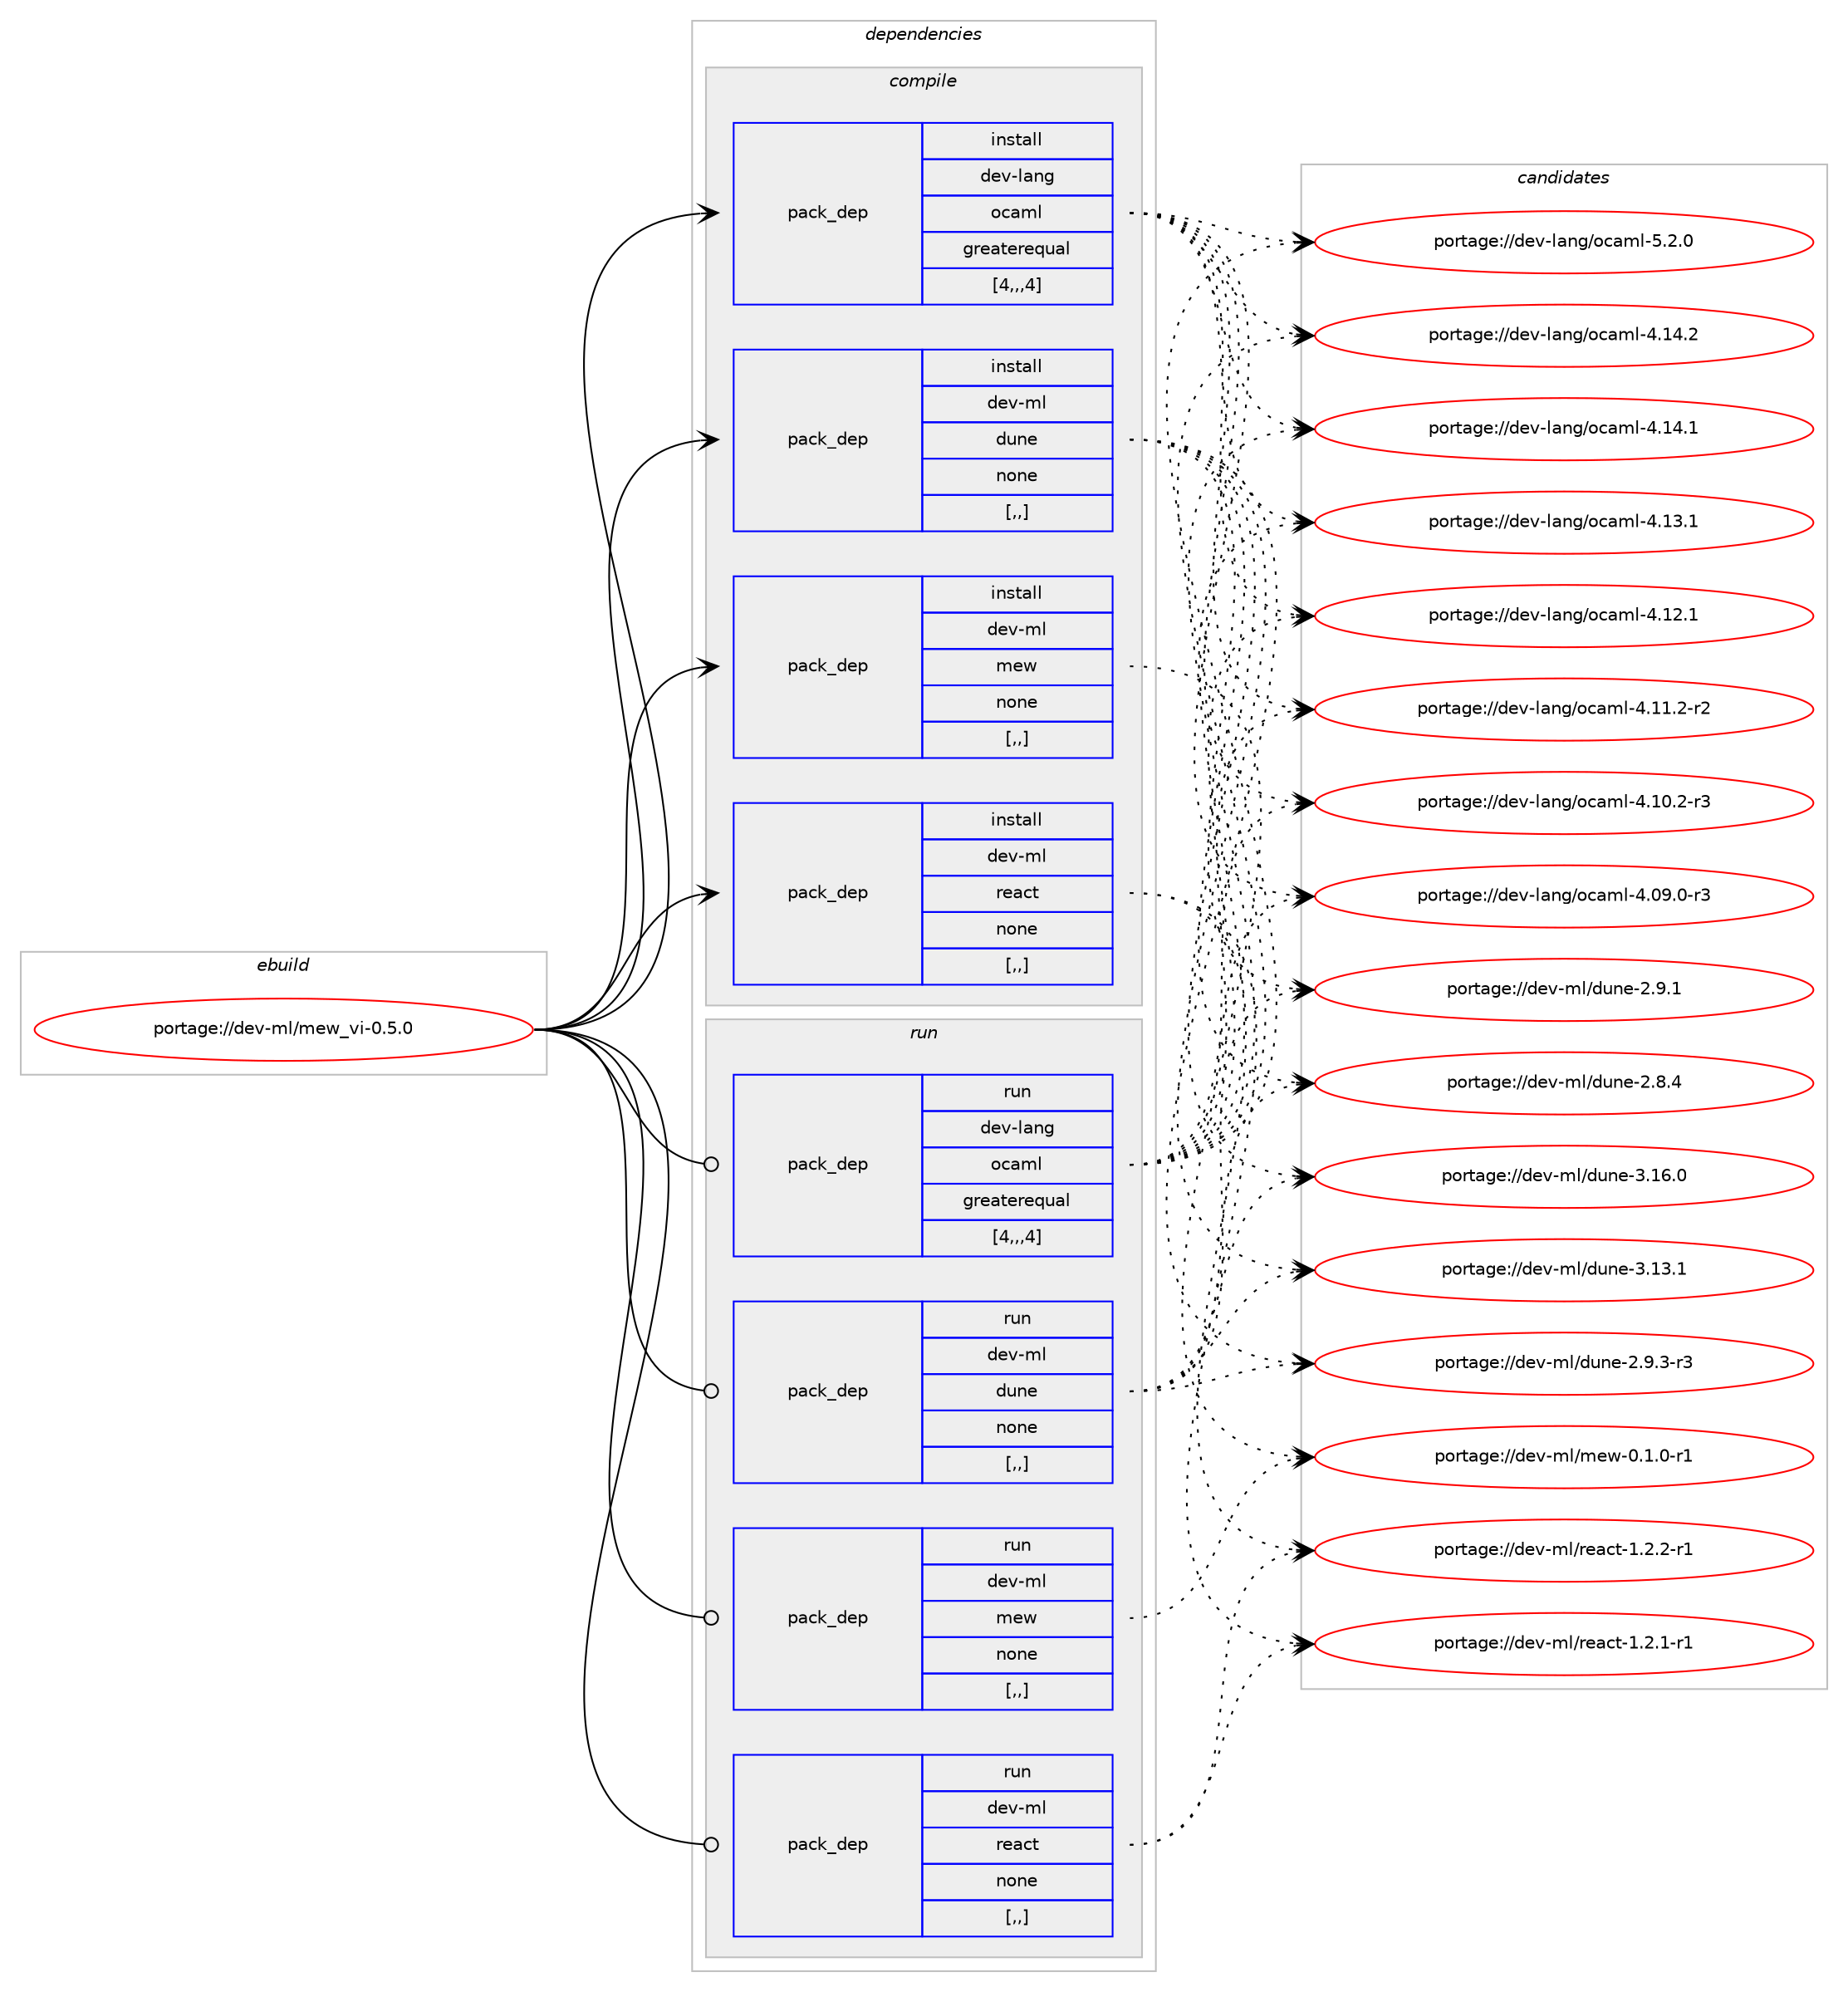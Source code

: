digraph prolog {

# *************
# Graph options
# *************

newrank=true;
concentrate=true;
compound=true;
graph [rankdir=LR,fontname=Helvetica,fontsize=10,ranksep=1.5];#, ranksep=2.5, nodesep=0.2];
edge  [arrowhead=vee];
node  [fontname=Helvetica,fontsize=10];

# **********
# The ebuild
# **********

subgraph cluster_leftcol {
color=gray;
label=<<i>ebuild</i>>;
id [label="portage://dev-ml/mew_vi-0.5.0", color=red, width=4, href="../dev-ml/mew_vi-0.5.0.svg"];
}

# ****************
# The dependencies
# ****************

subgraph cluster_midcol {
color=gray;
label=<<i>dependencies</i>>;
subgraph cluster_compile {
fillcolor="#eeeeee";
style=filled;
label=<<i>compile</i>>;
subgraph pack450474 {
dependency615197 [label=<<TABLE BORDER="0" CELLBORDER="1" CELLSPACING="0" CELLPADDING="4" WIDTH="220"><TR><TD ROWSPAN="6" CELLPADDING="30">pack_dep</TD></TR><TR><TD WIDTH="110">install</TD></TR><TR><TD>dev-lang</TD></TR><TR><TD>ocaml</TD></TR><TR><TD>greaterequal</TD></TR><TR><TD>[4,,,4]</TD></TR></TABLE>>, shape=none, color=blue];
}
id:e -> dependency615197:w [weight=20,style="solid",arrowhead="vee"];
subgraph pack450475 {
dependency615198 [label=<<TABLE BORDER="0" CELLBORDER="1" CELLSPACING="0" CELLPADDING="4" WIDTH="220"><TR><TD ROWSPAN="6" CELLPADDING="30">pack_dep</TD></TR><TR><TD WIDTH="110">install</TD></TR><TR><TD>dev-ml</TD></TR><TR><TD>dune</TD></TR><TR><TD>none</TD></TR><TR><TD>[,,]</TD></TR></TABLE>>, shape=none, color=blue];
}
id:e -> dependency615198:w [weight=20,style="solid",arrowhead="vee"];
subgraph pack450476 {
dependency615199 [label=<<TABLE BORDER="0" CELLBORDER="1" CELLSPACING="0" CELLPADDING="4" WIDTH="220"><TR><TD ROWSPAN="6" CELLPADDING="30">pack_dep</TD></TR><TR><TD WIDTH="110">install</TD></TR><TR><TD>dev-ml</TD></TR><TR><TD>mew</TD></TR><TR><TD>none</TD></TR><TR><TD>[,,]</TD></TR></TABLE>>, shape=none, color=blue];
}
id:e -> dependency615199:w [weight=20,style="solid",arrowhead="vee"];
subgraph pack450477 {
dependency615200 [label=<<TABLE BORDER="0" CELLBORDER="1" CELLSPACING="0" CELLPADDING="4" WIDTH="220"><TR><TD ROWSPAN="6" CELLPADDING="30">pack_dep</TD></TR><TR><TD WIDTH="110">install</TD></TR><TR><TD>dev-ml</TD></TR><TR><TD>react</TD></TR><TR><TD>none</TD></TR><TR><TD>[,,]</TD></TR></TABLE>>, shape=none, color=blue];
}
id:e -> dependency615200:w [weight=20,style="solid",arrowhead="vee"];
}
subgraph cluster_compileandrun {
fillcolor="#eeeeee";
style=filled;
label=<<i>compile and run</i>>;
}
subgraph cluster_run {
fillcolor="#eeeeee";
style=filled;
label=<<i>run</i>>;
subgraph pack450478 {
dependency615201 [label=<<TABLE BORDER="0" CELLBORDER="1" CELLSPACING="0" CELLPADDING="4" WIDTH="220"><TR><TD ROWSPAN="6" CELLPADDING="30">pack_dep</TD></TR><TR><TD WIDTH="110">run</TD></TR><TR><TD>dev-lang</TD></TR><TR><TD>ocaml</TD></TR><TR><TD>greaterequal</TD></TR><TR><TD>[4,,,4]</TD></TR></TABLE>>, shape=none, color=blue];
}
id:e -> dependency615201:w [weight=20,style="solid",arrowhead="odot"];
subgraph pack450479 {
dependency615202 [label=<<TABLE BORDER="0" CELLBORDER="1" CELLSPACING="0" CELLPADDING="4" WIDTH="220"><TR><TD ROWSPAN="6" CELLPADDING="30">pack_dep</TD></TR><TR><TD WIDTH="110">run</TD></TR><TR><TD>dev-ml</TD></TR><TR><TD>dune</TD></TR><TR><TD>none</TD></TR><TR><TD>[,,]</TD></TR></TABLE>>, shape=none, color=blue];
}
id:e -> dependency615202:w [weight=20,style="solid",arrowhead="odot"];
subgraph pack450480 {
dependency615203 [label=<<TABLE BORDER="0" CELLBORDER="1" CELLSPACING="0" CELLPADDING="4" WIDTH="220"><TR><TD ROWSPAN="6" CELLPADDING="30">pack_dep</TD></TR><TR><TD WIDTH="110">run</TD></TR><TR><TD>dev-ml</TD></TR><TR><TD>mew</TD></TR><TR><TD>none</TD></TR><TR><TD>[,,]</TD></TR></TABLE>>, shape=none, color=blue];
}
id:e -> dependency615203:w [weight=20,style="solid",arrowhead="odot"];
subgraph pack450481 {
dependency615204 [label=<<TABLE BORDER="0" CELLBORDER="1" CELLSPACING="0" CELLPADDING="4" WIDTH="220"><TR><TD ROWSPAN="6" CELLPADDING="30">pack_dep</TD></TR><TR><TD WIDTH="110">run</TD></TR><TR><TD>dev-ml</TD></TR><TR><TD>react</TD></TR><TR><TD>none</TD></TR><TR><TD>[,,]</TD></TR></TABLE>>, shape=none, color=blue];
}
id:e -> dependency615204:w [weight=20,style="solid",arrowhead="odot"];
}
}

# **************
# The candidates
# **************

subgraph cluster_choices {
rank=same;
color=gray;
label=<<i>candidates</i>>;

subgraph choice450474 {
color=black;
nodesep=1;
choice1001011184510897110103471119997109108455346504648 [label="portage://dev-lang/ocaml-5.2.0", color=red, width=4,href="../dev-lang/ocaml-5.2.0.svg"];
choice100101118451089711010347111999710910845524649524650 [label="portage://dev-lang/ocaml-4.14.2", color=red, width=4,href="../dev-lang/ocaml-4.14.2.svg"];
choice100101118451089711010347111999710910845524649524649 [label="portage://dev-lang/ocaml-4.14.1", color=red, width=4,href="../dev-lang/ocaml-4.14.1.svg"];
choice100101118451089711010347111999710910845524649514649 [label="portage://dev-lang/ocaml-4.13.1", color=red, width=4,href="../dev-lang/ocaml-4.13.1.svg"];
choice100101118451089711010347111999710910845524649504649 [label="portage://dev-lang/ocaml-4.12.1", color=red, width=4,href="../dev-lang/ocaml-4.12.1.svg"];
choice1001011184510897110103471119997109108455246494946504511450 [label="portage://dev-lang/ocaml-4.11.2-r2", color=red, width=4,href="../dev-lang/ocaml-4.11.2-r2.svg"];
choice1001011184510897110103471119997109108455246494846504511451 [label="portage://dev-lang/ocaml-4.10.2-r3", color=red, width=4,href="../dev-lang/ocaml-4.10.2-r3.svg"];
choice1001011184510897110103471119997109108455246485746484511451 [label="portage://dev-lang/ocaml-4.09.0-r3", color=red, width=4,href="../dev-lang/ocaml-4.09.0-r3.svg"];
dependency615197:e -> choice1001011184510897110103471119997109108455346504648:w [style=dotted,weight="100"];
dependency615197:e -> choice100101118451089711010347111999710910845524649524650:w [style=dotted,weight="100"];
dependency615197:e -> choice100101118451089711010347111999710910845524649524649:w [style=dotted,weight="100"];
dependency615197:e -> choice100101118451089711010347111999710910845524649514649:w [style=dotted,weight="100"];
dependency615197:e -> choice100101118451089711010347111999710910845524649504649:w [style=dotted,weight="100"];
dependency615197:e -> choice1001011184510897110103471119997109108455246494946504511450:w [style=dotted,weight="100"];
dependency615197:e -> choice1001011184510897110103471119997109108455246494846504511451:w [style=dotted,weight="100"];
dependency615197:e -> choice1001011184510897110103471119997109108455246485746484511451:w [style=dotted,weight="100"];
}
subgraph choice450475 {
color=black;
nodesep=1;
choice100101118451091084710011711010145514649544648 [label="portage://dev-ml/dune-3.16.0", color=red, width=4,href="../dev-ml/dune-3.16.0.svg"];
choice100101118451091084710011711010145514649514649 [label="portage://dev-ml/dune-3.13.1", color=red, width=4,href="../dev-ml/dune-3.13.1.svg"];
choice10010111845109108471001171101014550465746514511451 [label="portage://dev-ml/dune-2.9.3-r3", color=red, width=4,href="../dev-ml/dune-2.9.3-r3.svg"];
choice1001011184510910847100117110101455046574649 [label="portage://dev-ml/dune-2.9.1", color=red, width=4,href="../dev-ml/dune-2.9.1.svg"];
choice1001011184510910847100117110101455046564652 [label="portage://dev-ml/dune-2.8.4", color=red, width=4,href="../dev-ml/dune-2.8.4.svg"];
dependency615198:e -> choice100101118451091084710011711010145514649544648:w [style=dotted,weight="100"];
dependency615198:e -> choice100101118451091084710011711010145514649514649:w [style=dotted,weight="100"];
dependency615198:e -> choice10010111845109108471001171101014550465746514511451:w [style=dotted,weight="100"];
dependency615198:e -> choice1001011184510910847100117110101455046574649:w [style=dotted,weight="100"];
dependency615198:e -> choice1001011184510910847100117110101455046564652:w [style=dotted,weight="100"];
}
subgraph choice450476 {
color=black;
nodesep=1;
choice10010111845109108471091011194548464946484511449 [label="portage://dev-ml/mew-0.1.0-r1", color=red, width=4,href="../dev-ml/mew-0.1.0-r1.svg"];
dependency615199:e -> choice10010111845109108471091011194548464946484511449:w [style=dotted,weight="100"];
}
subgraph choice450477 {
color=black;
nodesep=1;
choice100101118451091084711410197991164549465046504511449 [label="portage://dev-ml/react-1.2.2-r1", color=red, width=4,href="../dev-ml/react-1.2.2-r1.svg"];
choice100101118451091084711410197991164549465046494511449 [label="portage://dev-ml/react-1.2.1-r1", color=red, width=4,href="../dev-ml/react-1.2.1-r1.svg"];
dependency615200:e -> choice100101118451091084711410197991164549465046504511449:w [style=dotted,weight="100"];
dependency615200:e -> choice100101118451091084711410197991164549465046494511449:w [style=dotted,weight="100"];
}
subgraph choice450478 {
color=black;
nodesep=1;
choice1001011184510897110103471119997109108455346504648 [label="portage://dev-lang/ocaml-5.2.0", color=red, width=4,href="../dev-lang/ocaml-5.2.0.svg"];
choice100101118451089711010347111999710910845524649524650 [label="portage://dev-lang/ocaml-4.14.2", color=red, width=4,href="../dev-lang/ocaml-4.14.2.svg"];
choice100101118451089711010347111999710910845524649524649 [label="portage://dev-lang/ocaml-4.14.1", color=red, width=4,href="../dev-lang/ocaml-4.14.1.svg"];
choice100101118451089711010347111999710910845524649514649 [label="portage://dev-lang/ocaml-4.13.1", color=red, width=4,href="../dev-lang/ocaml-4.13.1.svg"];
choice100101118451089711010347111999710910845524649504649 [label="portage://dev-lang/ocaml-4.12.1", color=red, width=4,href="../dev-lang/ocaml-4.12.1.svg"];
choice1001011184510897110103471119997109108455246494946504511450 [label="portage://dev-lang/ocaml-4.11.2-r2", color=red, width=4,href="../dev-lang/ocaml-4.11.2-r2.svg"];
choice1001011184510897110103471119997109108455246494846504511451 [label="portage://dev-lang/ocaml-4.10.2-r3", color=red, width=4,href="../dev-lang/ocaml-4.10.2-r3.svg"];
choice1001011184510897110103471119997109108455246485746484511451 [label="portage://dev-lang/ocaml-4.09.0-r3", color=red, width=4,href="../dev-lang/ocaml-4.09.0-r3.svg"];
dependency615201:e -> choice1001011184510897110103471119997109108455346504648:w [style=dotted,weight="100"];
dependency615201:e -> choice100101118451089711010347111999710910845524649524650:w [style=dotted,weight="100"];
dependency615201:e -> choice100101118451089711010347111999710910845524649524649:w [style=dotted,weight="100"];
dependency615201:e -> choice100101118451089711010347111999710910845524649514649:w [style=dotted,weight="100"];
dependency615201:e -> choice100101118451089711010347111999710910845524649504649:w [style=dotted,weight="100"];
dependency615201:e -> choice1001011184510897110103471119997109108455246494946504511450:w [style=dotted,weight="100"];
dependency615201:e -> choice1001011184510897110103471119997109108455246494846504511451:w [style=dotted,weight="100"];
dependency615201:e -> choice1001011184510897110103471119997109108455246485746484511451:w [style=dotted,weight="100"];
}
subgraph choice450479 {
color=black;
nodesep=1;
choice100101118451091084710011711010145514649544648 [label="portage://dev-ml/dune-3.16.0", color=red, width=4,href="../dev-ml/dune-3.16.0.svg"];
choice100101118451091084710011711010145514649514649 [label="portage://dev-ml/dune-3.13.1", color=red, width=4,href="../dev-ml/dune-3.13.1.svg"];
choice10010111845109108471001171101014550465746514511451 [label="portage://dev-ml/dune-2.9.3-r3", color=red, width=4,href="../dev-ml/dune-2.9.3-r3.svg"];
choice1001011184510910847100117110101455046574649 [label="portage://dev-ml/dune-2.9.1", color=red, width=4,href="../dev-ml/dune-2.9.1.svg"];
choice1001011184510910847100117110101455046564652 [label="portage://dev-ml/dune-2.8.4", color=red, width=4,href="../dev-ml/dune-2.8.4.svg"];
dependency615202:e -> choice100101118451091084710011711010145514649544648:w [style=dotted,weight="100"];
dependency615202:e -> choice100101118451091084710011711010145514649514649:w [style=dotted,weight="100"];
dependency615202:e -> choice10010111845109108471001171101014550465746514511451:w [style=dotted,weight="100"];
dependency615202:e -> choice1001011184510910847100117110101455046574649:w [style=dotted,weight="100"];
dependency615202:e -> choice1001011184510910847100117110101455046564652:w [style=dotted,weight="100"];
}
subgraph choice450480 {
color=black;
nodesep=1;
choice10010111845109108471091011194548464946484511449 [label="portage://dev-ml/mew-0.1.0-r1", color=red, width=4,href="../dev-ml/mew-0.1.0-r1.svg"];
dependency615203:e -> choice10010111845109108471091011194548464946484511449:w [style=dotted,weight="100"];
}
subgraph choice450481 {
color=black;
nodesep=1;
choice100101118451091084711410197991164549465046504511449 [label="portage://dev-ml/react-1.2.2-r1", color=red, width=4,href="../dev-ml/react-1.2.2-r1.svg"];
choice100101118451091084711410197991164549465046494511449 [label="portage://dev-ml/react-1.2.1-r1", color=red, width=4,href="../dev-ml/react-1.2.1-r1.svg"];
dependency615204:e -> choice100101118451091084711410197991164549465046504511449:w [style=dotted,weight="100"];
dependency615204:e -> choice100101118451091084711410197991164549465046494511449:w [style=dotted,weight="100"];
}
}

}
